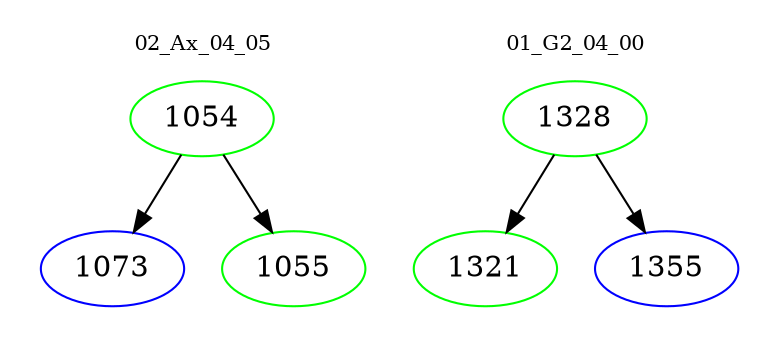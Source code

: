 digraph{
subgraph cluster_0 {
color = white
label = "02_Ax_04_05";
fontsize=10;
T0_1054 [label="1054", color="green"]
T0_1054 -> T0_1073 [color="black"]
T0_1073 [label="1073", color="blue"]
T0_1054 -> T0_1055 [color="black"]
T0_1055 [label="1055", color="green"]
}
subgraph cluster_1 {
color = white
label = "01_G2_04_00";
fontsize=10;
T1_1328 [label="1328", color="green"]
T1_1328 -> T1_1321 [color="black"]
T1_1321 [label="1321", color="green"]
T1_1328 -> T1_1355 [color="black"]
T1_1355 [label="1355", color="blue"]
}
}
